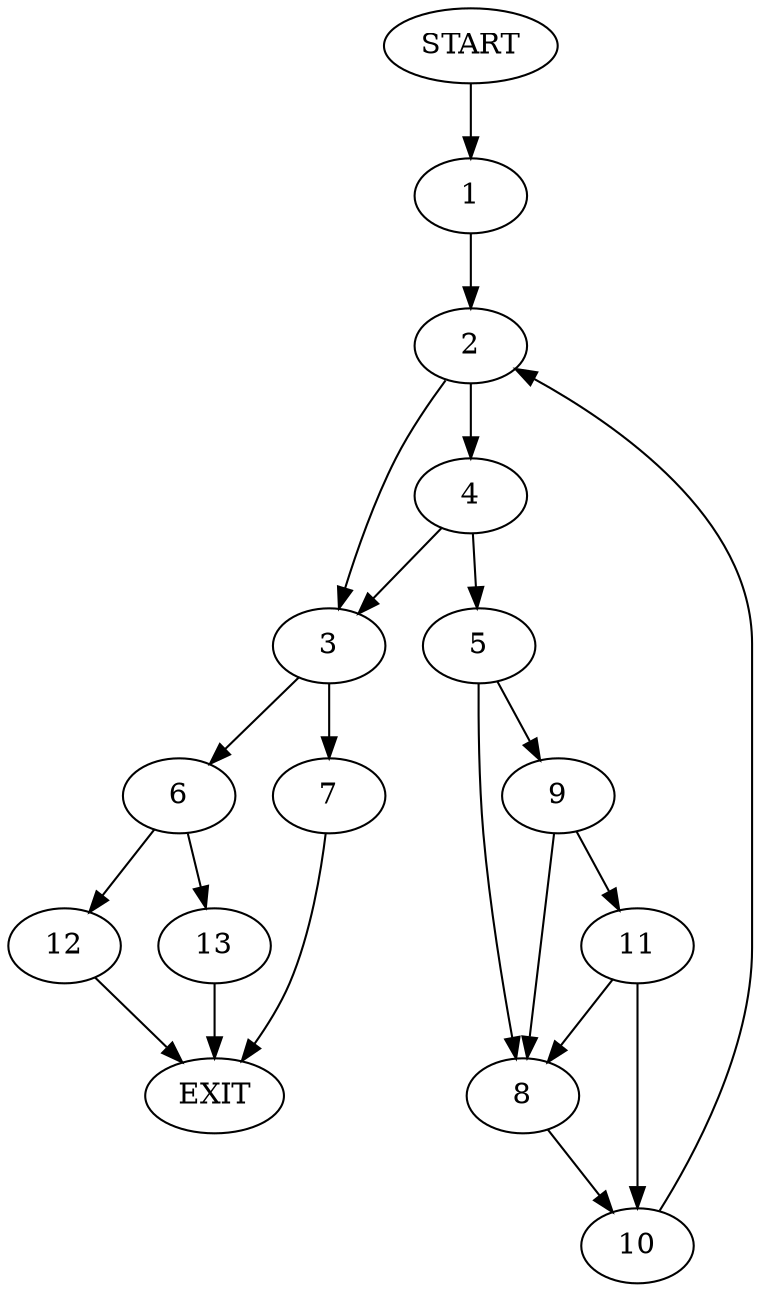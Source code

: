 digraph {
0 [label="START"]
14 [label="EXIT"]
0 -> 1
1 -> 2
2 -> 3
2 -> 4
4 -> 3
4 -> 5
3 -> 6
3 -> 7
5 -> 8
5 -> 9
8 -> 10
9 -> 8
9 -> 11
11 -> 10
11 -> 8
10 -> 2
6 -> 12
6 -> 13
7 -> 14
12 -> 14
13 -> 14
}

